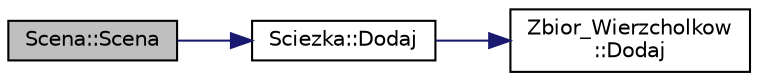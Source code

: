digraph "Scena::Scena"
{
  edge [fontname="Helvetica",fontsize="10",labelfontname="Helvetica",labelfontsize="10"];
  node [fontname="Helvetica",fontsize="10",shape=record];
  rankdir="LR";
  Node1 [label="Scena::Scena",height=0.2,width=0.4,color="black", fillcolor="grey75", style="filled", fontcolor="black"];
  Node1 -> Node2 [color="midnightblue",fontsize="10",style="solid",fontname="Helvetica"];
  Node2 [label="Sciezka::Dodaj",height=0.2,width=0.4,color="black", fillcolor="white", style="filled",URL="$classSciezka.html#ae9084fe7b8e3dcd82bb006689b2637e7",tooltip="Metoda pozwalająca dodać wektor do ścieżki. "];
  Node2 -> Node3 [color="midnightblue",fontsize="10",style="solid",fontname="Helvetica"];
  Node3 [label="Zbior_Wierzcholkow\l::Dodaj",height=0.2,width=0.4,color="black", fillcolor="white", style="filled",URL="$classZbior__Wierzcholkow.html#ad3de16fb51e72f877e10a03cb6aa1e3a",tooltip="Metoda pozwalająca na dodanie kolejnego wektora do zbioru. "];
}
